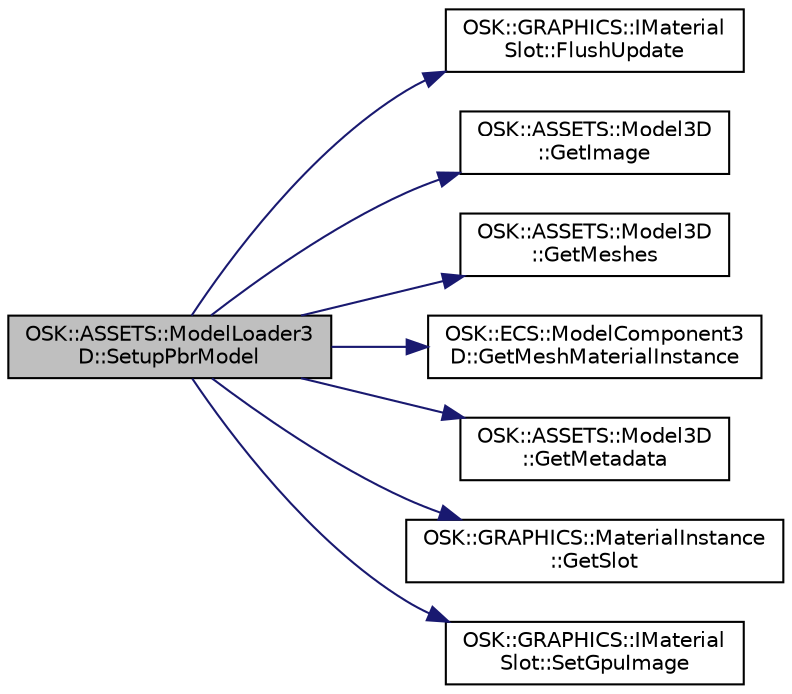digraph "OSK::ASSETS::ModelLoader3D::SetupPbrModel"
{
 // LATEX_PDF_SIZE
  edge [fontname="Helvetica",fontsize="10",labelfontname="Helvetica",labelfontsize="10"];
  node [fontname="Helvetica",fontsize="10",shape=record];
  rankdir="LR";
  Node1 [label="OSK::ASSETS::ModelLoader3\lD::SetupPbrModel",height=0.2,width=0.4,color="black", fillcolor="grey75", style="filled", fontcolor="black",tooltip=" "];
  Node1 -> Node2 [color="midnightblue",fontsize="10",style="solid"];
  Node2 [label="OSK::GRAPHICS::IMaterial\lSlot::FlushUpdate",height=0.2,width=0.4,color="black", fillcolor="white", style="filled",URL="$class_o_s_k_1_1_g_r_a_p_h_i_c_s_1_1_i_material_slot.html#a71d6977bf0f937b5086a32ca8af9d3b3",tooltip="Actualiza los recursos que se enviarán a los shaders."];
  Node1 -> Node3 [color="midnightblue",fontsize="10",style="solid"];
  Node3 [label="OSK::ASSETS::Model3D\l::GetImage",height=0.2,width=0.4,color="black", fillcolor="white", style="filled",URL="$class_o_s_k_1_1_a_s_s_e_t_s_1_1_model3_d.html#a46ac841ad1f82be255e68f5b188b6278",tooltip="Devuelve la imagen de mesh con el índice dado."];
  Node1 -> Node4 [color="midnightblue",fontsize="10",style="solid"];
  Node4 [label="OSK::ASSETS::Model3D\l::GetMeshes",height=0.2,width=0.4,color="black", fillcolor="white", style="filled",URL="$class_o_s_k_1_1_a_s_s_e_t_s_1_1_model3_d.html#a480cf3e35730e8fb88c1e40cef76fdea",tooltip="Devuelve todos los meshes del modelo."];
  Node1 -> Node5 [color="midnightblue",fontsize="10",style="solid"];
  Node5 [label="OSK::ECS::ModelComponent3\lD::GetMeshMaterialInstance",height=0.2,width=0.4,color="black", fillcolor="white", style="filled",URL="$class_o_s_k_1_1_e_c_s_1_1_model_component3_d.html#ad9162b7e1cb7978be75adda96e17ab79",tooltip="Devuelve la instancia del material del mesh dado."];
  Node1 -> Node6 [color="midnightblue",fontsize="10",style="solid"];
  Node6 [label="OSK::ASSETS::Model3D\l::GetMetadata",height=0.2,width=0.4,color="black", fillcolor="white", style="filled",URL="$class_o_s_k_1_1_a_s_s_e_t_s_1_1_model3_d.html#abde872df60b377efa267618057c5bfe4",tooltip="Devuelve los metadatos para proseguir el procesado del modelo."];
  Node1 -> Node7 [color="midnightblue",fontsize="10",style="solid"];
  Node7 [label="OSK::GRAPHICS::MaterialInstance\l::GetSlot",height=0.2,width=0.4,color="black", fillcolor="white", style="filled",URL="$class_o_s_k_1_1_g_r_a_p_h_i_c_s_1_1_material_instance.html#a0cc12aae6dc313b4c4f24abe461b5f04",tooltip="Devuelve el slot con el nombre dado."];
  Node1 -> Node8 [color="midnightblue",fontsize="10",style="solid"];
  Node8 [label="OSK::GRAPHICS::IMaterial\lSlot::SetGpuImage",height=0.2,width=0.4,color="black", fillcolor="white", style="filled",URL="$class_o_s_k_1_1_g_r_a_p_h_i_c_s_1_1_i_material_slot.html#a5e2359e7cd0c026983bce50b75c96f8b",tooltip="Establece la imagen que será asignada al binding con el nombre dado. Puede usarse esta función para a..."];
}

